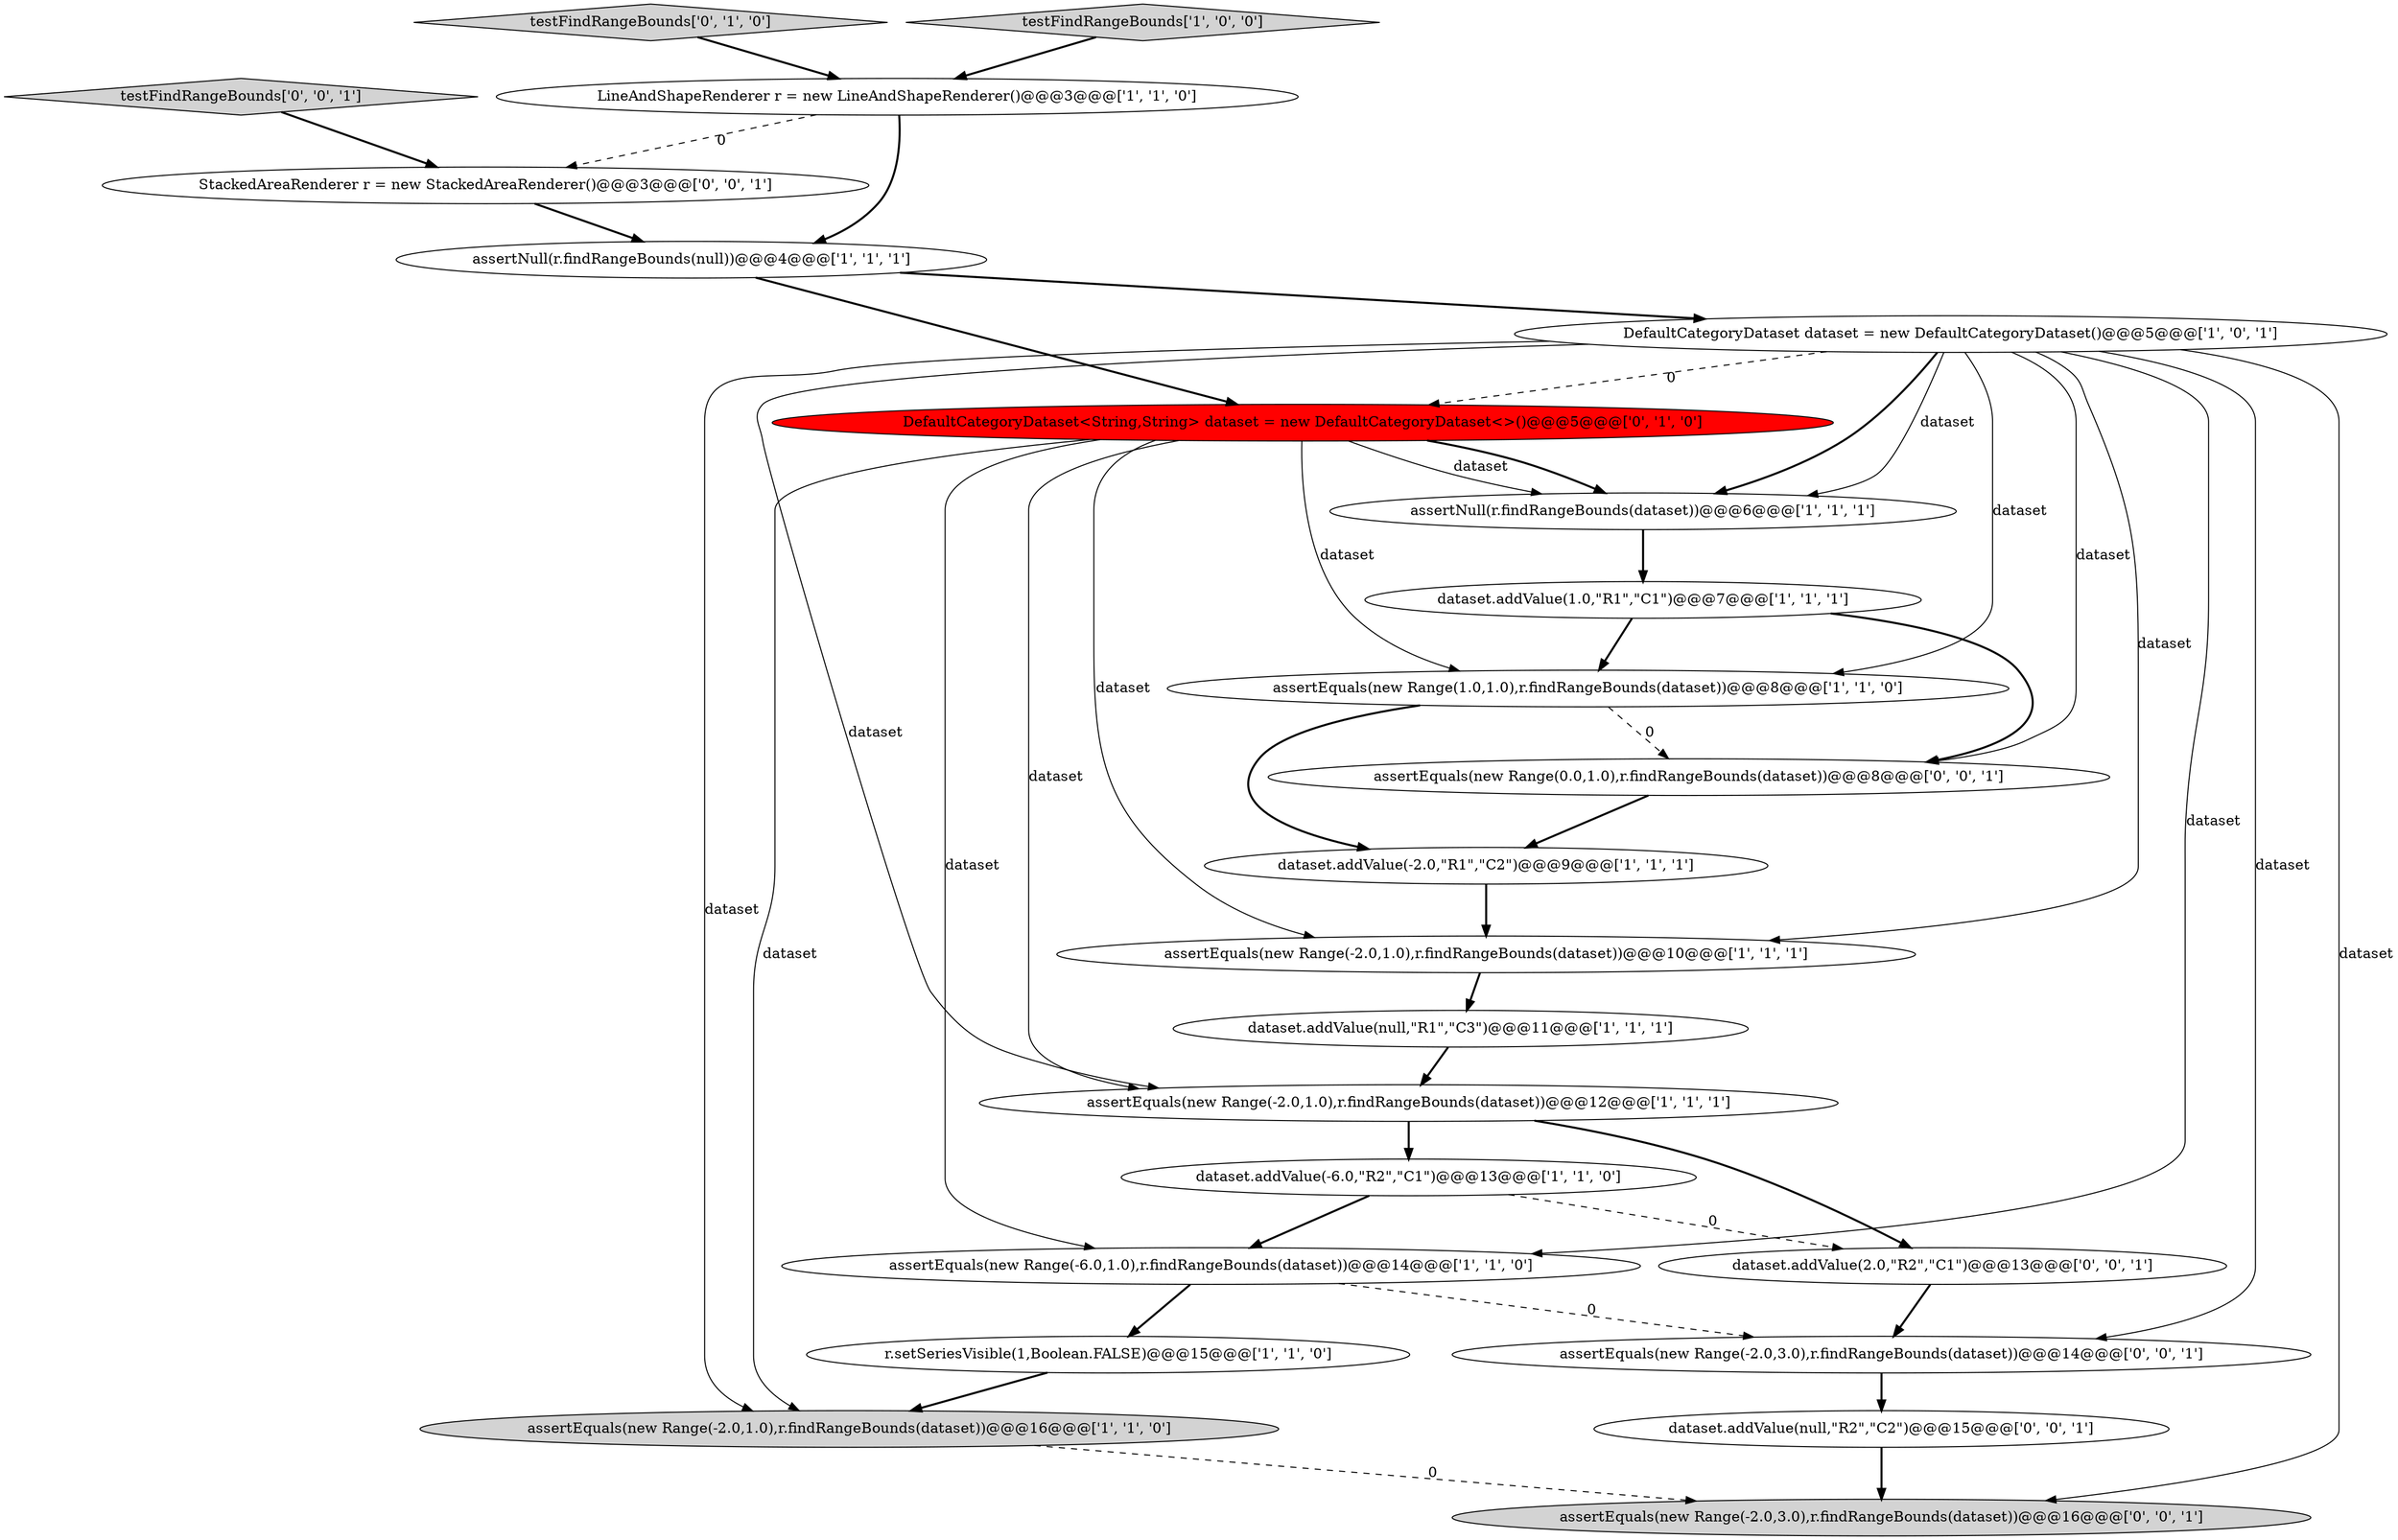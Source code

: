 digraph {
1 [style = filled, label = "dataset.addValue(null,\"R1\",\"C3\")@@@11@@@['1', '1', '1']", fillcolor = white, shape = ellipse image = "AAA0AAABBB1BBB"];
7 [style = filled, label = "dataset.addValue(1.0,\"R1\",\"C1\")@@@7@@@['1', '1', '1']", fillcolor = white, shape = ellipse image = "AAA0AAABBB1BBB"];
6 [style = filled, label = "assertEquals(new Range(-2.0,1.0),r.findRangeBounds(dataset))@@@12@@@['1', '1', '1']", fillcolor = white, shape = ellipse image = "AAA0AAABBB1BBB"];
16 [style = filled, label = "testFindRangeBounds['0', '1', '0']", fillcolor = lightgray, shape = diamond image = "AAA0AAABBB2BBB"];
19 [style = filled, label = "assertEquals(new Range(-2.0,3.0),r.findRangeBounds(dataset))@@@16@@@['0', '0', '1']", fillcolor = lightgray, shape = ellipse image = "AAA0AAABBB3BBB"];
2 [style = filled, label = "assertNull(r.findRangeBounds(dataset))@@@6@@@['1', '1', '1']", fillcolor = white, shape = ellipse image = "AAA0AAABBB1BBB"];
9 [style = filled, label = "assertEquals(new Range(-2.0,1.0),r.findRangeBounds(dataset))@@@16@@@['1', '1', '0']", fillcolor = lightgray, shape = ellipse image = "AAA0AAABBB1BBB"];
5 [style = filled, label = "DefaultCategoryDataset dataset = new DefaultCategoryDataset()@@@5@@@['1', '0', '1']", fillcolor = white, shape = ellipse image = "AAA0AAABBB1BBB"];
3 [style = filled, label = "dataset.addValue(-2.0,\"R1\",\"C2\")@@@9@@@['1', '1', '1']", fillcolor = white, shape = ellipse image = "AAA0AAABBB1BBB"];
8 [style = filled, label = "assertEquals(new Range(-2.0,1.0),r.findRangeBounds(dataset))@@@10@@@['1', '1', '1']", fillcolor = white, shape = ellipse image = "AAA0AAABBB1BBB"];
18 [style = filled, label = "dataset.addValue(2.0,\"R2\",\"C1\")@@@13@@@['0', '0', '1']", fillcolor = white, shape = ellipse image = "AAA0AAABBB3BBB"];
13 [style = filled, label = "r.setSeriesVisible(1,Boolean.FALSE)@@@15@@@['1', '1', '0']", fillcolor = white, shape = ellipse image = "AAA0AAABBB1BBB"];
20 [style = filled, label = "StackedAreaRenderer r = new StackedAreaRenderer()@@@3@@@['0', '0', '1']", fillcolor = white, shape = ellipse image = "AAA0AAABBB3BBB"];
17 [style = filled, label = "assertEquals(new Range(-2.0,3.0),r.findRangeBounds(dataset))@@@14@@@['0', '0', '1']", fillcolor = white, shape = ellipse image = "AAA0AAABBB3BBB"];
22 [style = filled, label = "assertEquals(new Range(0.0,1.0),r.findRangeBounds(dataset))@@@8@@@['0', '0', '1']", fillcolor = white, shape = ellipse image = "AAA0AAABBB3BBB"];
23 [style = filled, label = "dataset.addValue(null,\"R2\",\"C2\")@@@15@@@['0', '0', '1']", fillcolor = white, shape = ellipse image = "AAA0AAABBB3BBB"];
4 [style = filled, label = "assertEquals(new Range(-6.0,1.0),r.findRangeBounds(dataset))@@@14@@@['1', '1', '0']", fillcolor = white, shape = ellipse image = "AAA0AAABBB1BBB"];
15 [style = filled, label = "DefaultCategoryDataset<String,String> dataset = new DefaultCategoryDataset<>()@@@5@@@['0', '1', '0']", fillcolor = red, shape = ellipse image = "AAA1AAABBB2BBB"];
14 [style = filled, label = "assertEquals(new Range(1.0,1.0),r.findRangeBounds(dataset))@@@8@@@['1', '1', '0']", fillcolor = white, shape = ellipse image = "AAA0AAABBB1BBB"];
11 [style = filled, label = "assertNull(r.findRangeBounds(null))@@@4@@@['1', '1', '1']", fillcolor = white, shape = ellipse image = "AAA0AAABBB1BBB"];
0 [style = filled, label = "LineAndShapeRenderer r = new LineAndShapeRenderer()@@@3@@@['1', '1', '0']", fillcolor = white, shape = ellipse image = "AAA0AAABBB1BBB"];
12 [style = filled, label = "dataset.addValue(-6.0,\"R2\",\"C1\")@@@13@@@['1', '1', '0']", fillcolor = white, shape = ellipse image = "AAA0AAABBB1BBB"];
10 [style = filled, label = "testFindRangeBounds['1', '0', '0']", fillcolor = lightgray, shape = diamond image = "AAA0AAABBB1BBB"];
21 [style = filled, label = "testFindRangeBounds['0', '0', '1']", fillcolor = lightgray, shape = diamond image = "AAA0AAABBB3BBB"];
14->3 [style = bold, label=""];
15->2 [style = bold, label=""];
16->0 [style = bold, label=""];
5->4 [style = solid, label="dataset"];
15->8 [style = solid, label="dataset"];
4->17 [style = dashed, label="0"];
6->18 [style = bold, label=""];
4->13 [style = bold, label=""];
5->17 [style = solid, label="dataset"];
5->8 [style = solid, label="dataset"];
18->17 [style = bold, label=""];
0->11 [style = bold, label=""];
5->2 [style = solid, label="dataset"];
14->22 [style = dashed, label="0"];
0->20 [style = dashed, label="0"];
17->23 [style = bold, label=""];
11->15 [style = bold, label=""];
5->22 [style = solid, label="dataset"];
7->14 [style = bold, label=""];
5->6 [style = solid, label="dataset"];
9->19 [style = dashed, label="0"];
22->3 [style = bold, label=""];
8->1 [style = bold, label=""];
15->14 [style = solid, label="dataset"];
7->22 [style = bold, label=""];
11->5 [style = bold, label=""];
5->2 [style = bold, label=""];
5->9 [style = solid, label="dataset"];
15->4 [style = solid, label="dataset"];
1->6 [style = bold, label=""];
15->2 [style = solid, label="dataset"];
21->20 [style = bold, label=""];
15->9 [style = solid, label="dataset"];
12->4 [style = bold, label=""];
3->8 [style = bold, label=""];
23->19 [style = bold, label=""];
10->0 [style = bold, label=""];
5->14 [style = solid, label="dataset"];
5->19 [style = solid, label="dataset"];
12->18 [style = dashed, label="0"];
15->6 [style = solid, label="dataset"];
13->9 [style = bold, label=""];
2->7 [style = bold, label=""];
5->15 [style = dashed, label="0"];
20->11 [style = bold, label=""];
6->12 [style = bold, label=""];
}
